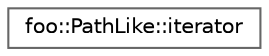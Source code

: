 digraph "Graphical Class Hierarchy"
{
 // LATEX_PDF_SIZE
  bgcolor="transparent";
  edge [fontname=Helvetica,fontsize=10,labelfontname=Helvetica,labelfontsize=10];
  node [fontname=Helvetica,fontsize=10,shape=box,height=0.2,width=0.4];
  rankdir="LR";
  Node0 [id="Node000000",label="foo::PathLike::iterator",height=0.2,width=0.4,color="grey40", fillcolor="white", style="filled",URL="$structfoo_1_1_path_like_1_1iterator.html",tooltip=" "];
}
